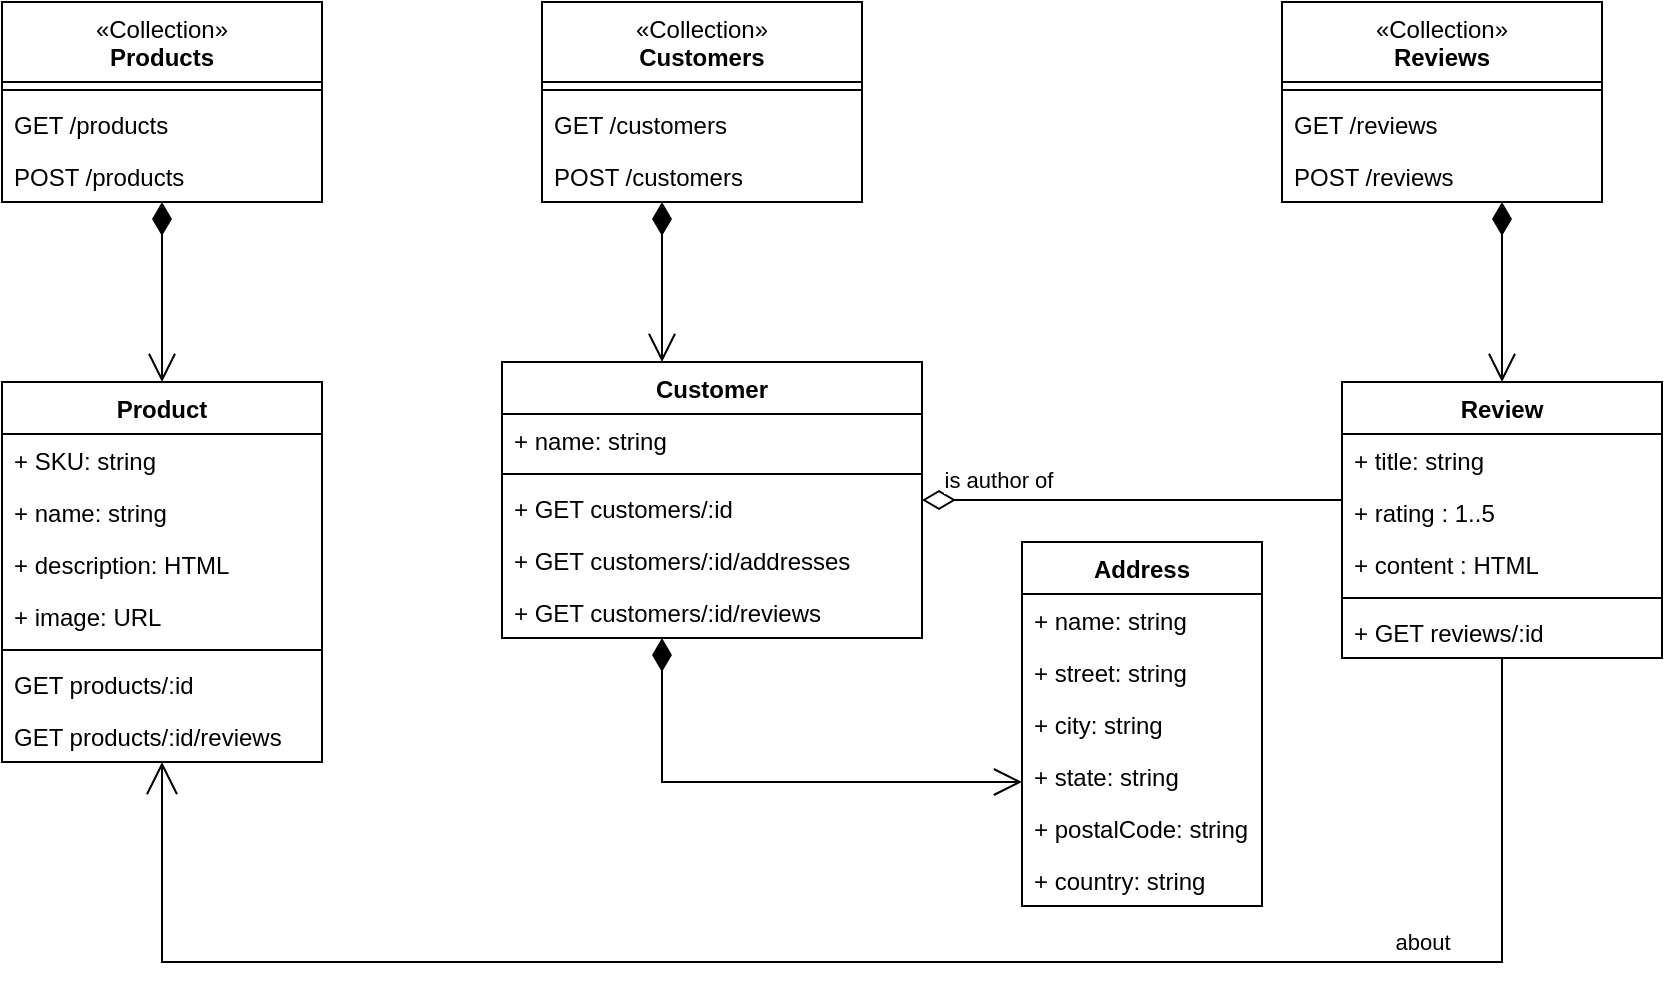 <mxfile version="22.0.8" type="github">
  <diagram id="C5RBs43oDa-KdzZeNtuy" name="Page-1">
    <mxGraphModel dx="1314" dy="924" grid="1" gridSize="10" guides="1" tooltips="1" connect="1" arrows="1" fold="1" page="1" pageScale="1" pageWidth="1100" pageHeight="850" math="0" shadow="0">
      <root>
        <mxCell id="WIyWlLk6GJQsqaUBKTNV-0" />
        <mxCell id="WIyWlLk6GJQsqaUBKTNV-1" parent="WIyWlLk6GJQsqaUBKTNV-0" />
        <mxCell id="bMznROI8uIrrXHA2IiII-25" value="Customer" style="swimlane;fontStyle=1;align=center;verticalAlign=top;childLayout=stackLayout;horizontal=1;startSize=26;horizontalStack=0;resizeParent=1;resizeParentMax=0;resizeLast=0;collapsible=1;marginBottom=0;whiteSpace=wrap;html=1;" parent="WIyWlLk6GJQsqaUBKTNV-1" vertex="1">
          <mxGeometry x="440" y="320" width="210" height="138" as="geometry" />
        </mxCell>
        <mxCell id="bMznROI8uIrrXHA2IiII-13" value="+ name: string" style="text;strokeColor=none;fillColor=none;align=left;verticalAlign=top;spacingLeft=4;spacingRight=4;overflow=hidden;rotatable=0;points=[[0,0.5],[1,0.5]];portConstraint=eastwest;whiteSpace=wrap;html=1;" parent="bMznROI8uIrrXHA2IiII-25" vertex="1">
          <mxGeometry y="26" width="210" height="26" as="geometry" />
        </mxCell>
        <mxCell id="bMznROI8uIrrXHA2IiII-27" value="" style="line;strokeWidth=1;fillColor=none;align=left;verticalAlign=middle;spacingTop=-1;spacingLeft=3;spacingRight=3;rotatable=0;labelPosition=right;points=[];portConstraint=eastwest;strokeColor=inherit;" parent="bMznROI8uIrrXHA2IiII-25" vertex="1">
          <mxGeometry y="52" width="210" height="8" as="geometry" />
        </mxCell>
        <mxCell id="bMznROI8uIrrXHA2IiII-14" value="+ GET customers/:id" style="text;strokeColor=none;fillColor=none;align=left;verticalAlign=top;spacingLeft=4;spacingRight=4;overflow=hidden;rotatable=0;points=[[0,0.5],[1,0.5]];portConstraint=eastwest;whiteSpace=wrap;html=1;" parent="bMznROI8uIrrXHA2IiII-25" vertex="1">
          <mxGeometry y="60" width="210" height="26" as="geometry" />
        </mxCell>
        <mxCell id="bMznROI8uIrrXHA2IiII-139" value="+ GET customers/:id/addresses" style="text;strokeColor=none;fillColor=none;align=left;verticalAlign=top;spacingLeft=4;spacingRight=4;overflow=hidden;rotatable=0;points=[[0,0.5],[1,0.5]];portConstraint=eastwest;whiteSpace=wrap;html=1;" parent="bMznROI8uIrrXHA2IiII-25" vertex="1">
          <mxGeometry y="86" width="210" height="26" as="geometry" />
        </mxCell>
        <mxCell id="bMznROI8uIrrXHA2IiII-140" value="+ GET customers/:id/reviews" style="text;strokeColor=none;fillColor=none;align=left;verticalAlign=top;spacingLeft=4;spacingRight=4;overflow=hidden;rotatable=0;points=[[0,0.5],[1,0.5]];portConstraint=eastwest;whiteSpace=wrap;html=1;" parent="bMznROI8uIrrXHA2IiII-25" vertex="1">
          <mxGeometry y="112" width="210" height="26" as="geometry" />
        </mxCell>
        <mxCell id="bMznROI8uIrrXHA2IiII-79" value="Address" style="swimlane;fontStyle=1;align=center;verticalAlign=top;childLayout=stackLayout;horizontal=1;startSize=26;horizontalStack=0;resizeParent=1;resizeParentMax=0;resizeLast=0;collapsible=1;marginBottom=0;whiteSpace=wrap;html=1;" parent="WIyWlLk6GJQsqaUBKTNV-1" vertex="1">
          <mxGeometry x="700" y="410" width="120" height="182" as="geometry" />
        </mxCell>
        <mxCell id="bMznROI8uIrrXHA2IiII-80" value="+ name: string" style="text;strokeColor=none;fillColor=none;align=left;verticalAlign=top;spacingLeft=4;spacingRight=4;overflow=hidden;rotatable=0;points=[[0,0.5],[1,0.5]];portConstraint=eastwest;whiteSpace=wrap;html=1;" parent="bMznROI8uIrrXHA2IiII-79" vertex="1">
          <mxGeometry y="26" width="120" height="26" as="geometry" />
        </mxCell>
        <mxCell id="bMznROI8uIrrXHA2IiII-97" value="+ street: string" style="text;strokeColor=none;fillColor=none;align=left;verticalAlign=top;spacingLeft=4;spacingRight=4;overflow=hidden;rotatable=0;points=[[0,0.5],[1,0.5]];portConstraint=eastwest;whiteSpace=wrap;html=1;" parent="bMznROI8uIrrXHA2IiII-79" vertex="1">
          <mxGeometry y="52" width="120" height="26" as="geometry" />
        </mxCell>
        <mxCell id="bMznROI8uIrrXHA2IiII-99" value="+ city: string" style="text;strokeColor=none;fillColor=none;align=left;verticalAlign=top;spacingLeft=4;spacingRight=4;overflow=hidden;rotatable=0;points=[[0,0.5],[1,0.5]];portConstraint=eastwest;whiteSpace=wrap;html=1;" parent="bMznROI8uIrrXHA2IiII-79" vertex="1">
          <mxGeometry y="78" width="120" height="26" as="geometry" />
        </mxCell>
        <mxCell id="bMznROI8uIrrXHA2IiII-100" value="+ state: string" style="text;strokeColor=none;fillColor=none;align=left;verticalAlign=top;spacingLeft=4;spacingRight=4;overflow=hidden;rotatable=0;points=[[0,0.5],[1,0.5]];portConstraint=eastwest;whiteSpace=wrap;html=1;" parent="bMznROI8uIrrXHA2IiII-79" vertex="1">
          <mxGeometry y="104" width="120" height="26" as="geometry" />
        </mxCell>
        <mxCell id="bMznROI8uIrrXHA2IiII-101" value="+ postalCode: string" style="text;strokeColor=none;fillColor=none;align=left;verticalAlign=top;spacingLeft=4;spacingRight=4;overflow=hidden;rotatable=0;points=[[0,0.5],[1,0.5]];portConstraint=eastwest;whiteSpace=wrap;html=1;" parent="bMznROI8uIrrXHA2IiII-79" vertex="1">
          <mxGeometry y="130" width="120" height="26" as="geometry" />
        </mxCell>
        <mxCell id="bMznROI8uIrrXHA2IiII-102" value="+ country: string" style="text;strokeColor=none;fillColor=none;align=left;verticalAlign=top;spacingLeft=4;spacingRight=4;overflow=hidden;rotatable=0;points=[[0,0.5],[1,0.5]];portConstraint=eastwest;whiteSpace=wrap;html=1;" parent="bMznROI8uIrrXHA2IiII-79" vertex="1">
          <mxGeometry y="156" width="120" height="26" as="geometry" />
        </mxCell>
        <mxCell id="bMznROI8uIrrXHA2IiII-89" value="&lt;span style=&quot;font-weight: normal;&quot;&gt;«Collection»&lt;br style=&quot;border-color: var(--border-color);&quot;&gt;&lt;/span&gt;Customers" style="swimlane;fontStyle=1;align=center;verticalAlign=top;childLayout=stackLayout;horizontal=1;startSize=40;horizontalStack=0;resizeParent=1;resizeParentMax=0;resizeLast=0;collapsible=1;marginBottom=0;whiteSpace=wrap;html=1;" parent="WIyWlLk6GJQsqaUBKTNV-1" vertex="1">
          <mxGeometry x="460" y="140" width="160" height="100" as="geometry" />
        </mxCell>
        <mxCell id="bMznROI8uIrrXHA2IiII-90" value="" style="line;strokeWidth=1;fillColor=none;align=left;verticalAlign=middle;spacingTop=-1;spacingLeft=3;spacingRight=3;rotatable=0;labelPosition=right;points=[];portConstraint=eastwest;strokeColor=inherit;" parent="bMznROI8uIrrXHA2IiII-89" vertex="1">
          <mxGeometry y="40" width="160" height="8" as="geometry" />
        </mxCell>
        <mxCell id="bMznROI8uIrrXHA2IiII-91" value="GET /customers" style="text;strokeColor=none;fillColor=none;align=left;verticalAlign=top;spacingLeft=4;spacingRight=4;overflow=hidden;rotatable=0;points=[[0,0.5],[1,0.5]];portConstraint=eastwest;whiteSpace=wrap;html=1;" parent="bMznROI8uIrrXHA2IiII-89" vertex="1">
          <mxGeometry y="48" width="160" height="26" as="geometry" />
        </mxCell>
        <mxCell id="bMznROI8uIrrXHA2IiII-92" value="POST /customers" style="text;strokeColor=none;fillColor=none;align=left;verticalAlign=top;spacingLeft=4;spacingRight=4;overflow=hidden;rotatable=0;points=[[0,0.5],[1,0.5]];portConstraint=eastwest;whiteSpace=wrap;html=1;" parent="bMznROI8uIrrXHA2IiII-89" vertex="1">
          <mxGeometry y="74" width="160" height="26" as="geometry" />
        </mxCell>
        <mxCell id="bMznROI8uIrrXHA2IiII-93" value="" style="endArrow=open;html=1;endSize=12;startArrow=diamondThin;startSize=14;startFill=1;edgeStyle=orthogonalEdgeStyle;rounded=0;endFill=0;" parent="WIyWlLk6GJQsqaUBKTNV-1" source="bMznROI8uIrrXHA2IiII-89" target="bMznROI8uIrrXHA2IiII-25" edge="1">
          <mxGeometry x="-0.21" y="39" relative="1" as="geometry">
            <mxPoint x="731" y="178" as="sourcePoint" />
            <mxPoint x="729" y="333" as="targetPoint" />
            <Array as="points">
              <mxPoint x="520" y="270" />
              <mxPoint x="520" y="270" />
            </Array>
            <mxPoint as="offset" />
          </mxGeometry>
        </mxCell>
        <mxCell id="bMznROI8uIrrXHA2IiII-110" value="&lt;span style=&quot;font-weight: normal;&quot;&gt;«Collection»&lt;br style=&quot;border-color: var(--border-color);&quot;&gt;&lt;/span&gt;Products" style="swimlane;fontStyle=1;align=center;verticalAlign=top;childLayout=stackLayout;horizontal=1;startSize=40;horizontalStack=0;resizeParent=1;resizeParentMax=0;resizeLast=0;collapsible=1;marginBottom=0;whiteSpace=wrap;html=1;" parent="WIyWlLk6GJQsqaUBKTNV-1" vertex="1">
          <mxGeometry x="190" y="140" width="160" height="100" as="geometry" />
        </mxCell>
        <mxCell id="bMznROI8uIrrXHA2IiII-111" value="" style="line;strokeWidth=1;fillColor=none;align=left;verticalAlign=middle;spacingTop=-1;spacingLeft=3;spacingRight=3;rotatable=0;labelPosition=right;points=[];portConstraint=eastwest;strokeColor=inherit;" parent="bMznROI8uIrrXHA2IiII-110" vertex="1">
          <mxGeometry y="40" width="160" height="8" as="geometry" />
        </mxCell>
        <mxCell id="bMznROI8uIrrXHA2IiII-112" value="GET /products" style="text;strokeColor=none;fillColor=none;align=left;verticalAlign=top;spacingLeft=4;spacingRight=4;overflow=hidden;rotatable=0;points=[[0,0.5],[1,0.5]];portConstraint=eastwest;whiteSpace=wrap;html=1;" parent="bMznROI8uIrrXHA2IiII-110" vertex="1">
          <mxGeometry y="48" width="160" height="26" as="geometry" />
        </mxCell>
        <mxCell id="bMznROI8uIrrXHA2IiII-113" value="POST /products" style="text;strokeColor=none;fillColor=none;align=left;verticalAlign=top;spacingLeft=4;spacingRight=4;overflow=hidden;rotatable=0;points=[[0,0.5],[1,0.5]];portConstraint=eastwest;whiteSpace=wrap;html=1;" parent="bMznROI8uIrrXHA2IiII-110" vertex="1">
          <mxGeometry y="74" width="160" height="26" as="geometry" />
        </mxCell>
        <mxCell id="bMznROI8uIrrXHA2IiII-114" value="Product" style="swimlane;fontStyle=1;align=center;verticalAlign=top;childLayout=stackLayout;horizontal=1;startSize=26;horizontalStack=0;resizeParent=1;resizeParentMax=0;resizeLast=0;collapsible=1;marginBottom=0;whiteSpace=wrap;html=1;" parent="WIyWlLk6GJQsqaUBKTNV-1" vertex="1">
          <mxGeometry x="190" y="330" width="160" height="190" as="geometry" />
        </mxCell>
        <mxCell id="bMznROI8uIrrXHA2IiII-115" value="+ SKU: string" style="text;strokeColor=none;fillColor=none;align=left;verticalAlign=top;spacingLeft=4;spacingRight=4;overflow=hidden;rotatable=0;points=[[0,0.5],[1,0.5]];portConstraint=eastwest;whiteSpace=wrap;html=1;" parent="bMznROI8uIrrXHA2IiII-114" vertex="1">
          <mxGeometry y="26" width="160" height="26" as="geometry" />
        </mxCell>
        <mxCell id="bMznROI8uIrrXHA2IiII-116" value="+ name: string" style="text;strokeColor=none;fillColor=none;align=left;verticalAlign=top;spacingLeft=4;spacingRight=4;overflow=hidden;rotatable=0;points=[[0,0.5],[1,0.5]];portConstraint=eastwest;whiteSpace=wrap;html=1;" parent="bMznROI8uIrrXHA2IiII-114" vertex="1">
          <mxGeometry y="52" width="160" height="26" as="geometry" />
        </mxCell>
        <mxCell id="bMznROI8uIrrXHA2IiII-152" value="+ description: HTML" style="text;strokeColor=none;fillColor=none;align=left;verticalAlign=top;spacingLeft=4;spacingRight=4;overflow=hidden;rotatable=0;points=[[0,0.5],[1,0.5]];portConstraint=eastwest;whiteSpace=wrap;html=1;" parent="bMznROI8uIrrXHA2IiII-114" vertex="1">
          <mxGeometry y="78" width="160" height="26" as="geometry" />
        </mxCell>
        <mxCell id="bMznROI8uIrrXHA2IiII-153" value="+ image: URL" style="text;strokeColor=none;fillColor=none;align=left;verticalAlign=top;spacingLeft=4;spacingRight=4;overflow=hidden;rotatable=0;points=[[0,0.5],[1,0.5]];portConstraint=eastwest;whiteSpace=wrap;html=1;" parent="bMznROI8uIrrXHA2IiII-114" vertex="1">
          <mxGeometry y="104" width="160" height="26" as="geometry" />
        </mxCell>
        <mxCell id="bMznROI8uIrrXHA2IiII-117" value="" style="line;strokeWidth=1;fillColor=none;align=left;verticalAlign=middle;spacingTop=-1;spacingLeft=3;spacingRight=3;rotatable=0;labelPosition=right;points=[];portConstraint=eastwest;strokeColor=inherit;" parent="bMznROI8uIrrXHA2IiII-114" vertex="1">
          <mxGeometry y="130" width="160" height="8" as="geometry" />
        </mxCell>
        <mxCell id="bMznROI8uIrrXHA2IiII-118" value="GET products/:id" style="text;strokeColor=none;fillColor=none;align=left;verticalAlign=top;spacingLeft=4;spacingRight=4;overflow=hidden;rotatable=0;points=[[0,0.5],[1,0.5]];portConstraint=eastwest;whiteSpace=wrap;html=1;" parent="bMznROI8uIrrXHA2IiII-114" vertex="1">
          <mxGeometry y="138" width="160" height="26" as="geometry" />
        </mxCell>
        <mxCell id="bMznROI8uIrrXHA2IiII-150" value="GET products/:id/reviews" style="text;strokeColor=none;fillColor=none;align=left;verticalAlign=top;spacingLeft=4;spacingRight=4;overflow=hidden;rotatable=0;points=[[0,0.5],[1,0.5]];portConstraint=eastwest;whiteSpace=wrap;html=1;" parent="bMznROI8uIrrXHA2IiII-114" vertex="1">
          <mxGeometry y="164" width="160" height="26" as="geometry" />
        </mxCell>
        <mxCell id="bMznROI8uIrrXHA2IiII-120" value="" style="endArrow=open;html=1;endSize=12;startArrow=diamondThin;startSize=14;startFill=1;edgeStyle=orthogonalEdgeStyle;rounded=0;endFill=0;" parent="WIyWlLk6GJQsqaUBKTNV-1" source="bMznROI8uIrrXHA2IiII-110" target="bMznROI8uIrrXHA2IiII-114" edge="1">
          <mxGeometry x="-0.147" y="58" relative="1" as="geometry">
            <mxPoint x="141.68" y="163" as="sourcePoint" />
            <mxPoint x="139.68" y="318" as="targetPoint" />
            <Array as="points" />
            <mxPoint as="offset" />
          </mxGeometry>
        </mxCell>
        <mxCell id="bMznROI8uIrrXHA2IiII-127" value="&lt;span style=&quot;font-weight: normal;&quot;&gt;«Collection»&lt;br style=&quot;border-color: var(--border-color);&quot;&gt;&lt;/span&gt;Reviews" style="swimlane;fontStyle=1;align=center;verticalAlign=top;childLayout=stackLayout;horizontal=1;startSize=40;horizontalStack=0;resizeParent=1;resizeParentMax=0;resizeLast=0;collapsible=1;marginBottom=0;whiteSpace=wrap;html=1;" parent="WIyWlLk6GJQsqaUBKTNV-1" vertex="1">
          <mxGeometry x="830" y="140" width="160" height="100" as="geometry" />
        </mxCell>
        <mxCell id="bMznROI8uIrrXHA2IiII-128" value="" style="line;strokeWidth=1;fillColor=none;align=left;verticalAlign=middle;spacingTop=-1;spacingLeft=3;spacingRight=3;rotatable=0;labelPosition=right;points=[];portConstraint=eastwest;strokeColor=inherit;" parent="bMznROI8uIrrXHA2IiII-127" vertex="1">
          <mxGeometry y="40" width="160" height="8" as="geometry" />
        </mxCell>
        <mxCell id="bMznROI8uIrrXHA2IiII-129" value="GET /reviews" style="text;strokeColor=none;fillColor=none;align=left;verticalAlign=top;spacingLeft=4;spacingRight=4;overflow=hidden;rotatable=0;points=[[0,0.5],[1,0.5]];portConstraint=eastwest;whiteSpace=wrap;html=1;" parent="bMznROI8uIrrXHA2IiII-127" vertex="1">
          <mxGeometry y="48" width="160" height="26" as="geometry" />
        </mxCell>
        <mxCell id="bMznROI8uIrrXHA2IiII-130" value="POST /reviews" style="text;strokeColor=none;fillColor=none;align=left;verticalAlign=top;spacingLeft=4;spacingRight=4;overflow=hidden;rotatable=0;points=[[0,0.5],[1,0.5]];portConstraint=eastwest;whiteSpace=wrap;html=1;" parent="bMznROI8uIrrXHA2IiII-127" vertex="1">
          <mxGeometry y="74" width="160" height="26" as="geometry" />
        </mxCell>
        <mxCell id="bMznROI8uIrrXHA2IiII-131" value="Review" style="swimlane;fontStyle=1;align=center;verticalAlign=top;childLayout=stackLayout;horizontal=1;startSize=26;horizontalStack=0;resizeParent=1;resizeParentMax=0;resizeLast=0;collapsible=1;marginBottom=0;whiteSpace=wrap;html=1;" parent="WIyWlLk6GJQsqaUBKTNV-1" vertex="1">
          <mxGeometry x="860" y="330" width="160" height="138" as="geometry" />
        </mxCell>
        <mxCell id="bMznROI8uIrrXHA2IiII-132" value="+ title: string" style="text;strokeColor=none;fillColor=none;align=left;verticalAlign=top;spacingLeft=4;spacingRight=4;overflow=hidden;rotatable=0;points=[[0,0.5],[1,0.5]];portConstraint=eastwest;whiteSpace=wrap;html=1;" parent="bMznROI8uIrrXHA2IiII-131" vertex="1">
          <mxGeometry y="26" width="160" height="26" as="geometry" />
        </mxCell>
        <mxCell id="bMznROI8uIrrXHA2IiII-133" value="+ rating : 1..5" style="text;strokeColor=none;fillColor=none;align=left;verticalAlign=top;spacingLeft=4;spacingRight=4;overflow=hidden;rotatable=0;points=[[0,0.5],[1,0.5]];portConstraint=eastwest;whiteSpace=wrap;html=1;" parent="bMznROI8uIrrXHA2IiII-131" vertex="1">
          <mxGeometry y="52" width="160" height="26" as="geometry" />
        </mxCell>
        <mxCell id="bMznROI8uIrrXHA2IiII-138" value="+ content : HTML" style="text;strokeColor=none;fillColor=none;align=left;verticalAlign=top;spacingLeft=4;spacingRight=4;overflow=hidden;rotatable=0;points=[[0,0.5],[1,0.5]];portConstraint=eastwest;whiteSpace=wrap;html=1;" parent="bMznROI8uIrrXHA2IiII-131" vertex="1">
          <mxGeometry y="78" width="160" height="26" as="geometry" />
        </mxCell>
        <mxCell id="bMznROI8uIrrXHA2IiII-134" value="" style="line;strokeWidth=1;fillColor=none;align=left;verticalAlign=middle;spacingTop=-1;spacingLeft=3;spacingRight=3;rotatable=0;labelPosition=right;points=[];portConstraint=eastwest;strokeColor=inherit;" parent="bMznROI8uIrrXHA2IiII-131" vertex="1">
          <mxGeometry y="104" width="160" height="8" as="geometry" />
        </mxCell>
        <mxCell id="bMznROI8uIrrXHA2IiII-135" value="+ GET reviews/:id" style="text;strokeColor=none;fillColor=none;align=left;verticalAlign=top;spacingLeft=4;spacingRight=4;overflow=hidden;rotatable=0;points=[[0,0.5],[1,0.5]];portConstraint=eastwest;whiteSpace=wrap;html=1;" parent="bMznROI8uIrrXHA2IiII-131" vertex="1">
          <mxGeometry y="112" width="160" height="26" as="geometry" />
        </mxCell>
        <mxCell id="bMznROI8uIrrXHA2IiII-136" value="" style="endArrow=open;html=1;endSize=12;startArrow=diamondThin;startSize=14;startFill=1;edgeStyle=orthogonalEdgeStyle;rounded=0;endFill=0;" parent="WIyWlLk6GJQsqaUBKTNV-1" source="bMznROI8uIrrXHA2IiII-127" edge="1">
          <mxGeometry x="-0.21" y="39" relative="1" as="geometry">
            <mxPoint x="959.44" y="371" as="sourcePoint" />
            <mxPoint x="940" y="330" as="targetPoint" />
            <Array as="points">
              <mxPoint x="940" y="280" />
              <mxPoint x="940" y="280" />
            </Array>
            <mxPoint as="offset" />
          </mxGeometry>
        </mxCell>
        <mxCell id="bMznROI8uIrrXHA2IiII-141" value="is author of" style="endArrow=none;html=1;endSize=12;startArrow=diamondThin;startSize=14;startFill=0;edgeStyle=orthogonalEdgeStyle;rounded=0;endFill=0;" parent="WIyWlLk6GJQsqaUBKTNV-1" source="bMznROI8uIrrXHA2IiII-25" target="bMznROI8uIrrXHA2IiII-131" edge="1">
          <mxGeometry x="-0.636" y="10" relative="1" as="geometry">
            <mxPoint x="680" y="460" as="sourcePoint" />
            <mxPoint x="840" y="460" as="targetPoint" />
            <Array as="points">
              <mxPoint x="880" y="370" />
            </Array>
            <mxPoint as="offset" />
          </mxGeometry>
        </mxCell>
        <mxCell id="bMznROI8uIrrXHA2IiII-144" value="" style="endArrow=open;html=1;endSize=12;startArrow=diamondThin;startSize=14;startFill=1;edgeStyle=orthogonalEdgeStyle;rounded=0;" parent="WIyWlLk6GJQsqaUBKTNV-1" source="bMznROI8uIrrXHA2IiII-25" target="bMznROI8uIrrXHA2IiII-79" edge="1">
          <mxGeometry relative="1" as="geometry">
            <mxPoint x="560" y="520" as="sourcePoint" />
            <mxPoint x="840" y="500" as="targetPoint" />
            <Array as="points">
              <mxPoint x="520" y="530" />
            </Array>
          </mxGeometry>
        </mxCell>
        <mxCell id="bMznROI8uIrrXHA2IiII-147" value="about" style="endArrow=none;html=1;endSize=12;startArrow=open;startSize=14;startFill=0;edgeStyle=orthogonalEdgeStyle;rounded=0;endFill=0;" parent="WIyWlLk6GJQsqaUBKTNV-1" source="bMznROI8uIrrXHA2IiII-114" target="bMznROI8uIrrXHA2IiII-131" edge="1">
          <mxGeometry x="0.584" y="10" relative="1" as="geometry">
            <mxPoint x="60" y="780" as="sourcePoint" />
            <mxPoint x="750" y="780" as="targetPoint" />
            <Array as="points">
              <mxPoint x="270" y="620" />
              <mxPoint x="940" y="620" />
            </Array>
            <mxPoint as="offset" />
          </mxGeometry>
        </mxCell>
      </root>
    </mxGraphModel>
  </diagram>
</mxfile>
